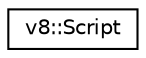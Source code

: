 digraph "Graphical Class Hierarchy"
{
  edge [fontname="Helvetica",fontsize="10",labelfontname="Helvetica",labelfontsize="10"];
  node [fontname="Helvetica",fontsize="10",shape=record];
  rankdir="LR";
  Node1 [label="v8::Script",height=0.2,width=0.4,color="black", fillcolor="white", style="filled",URL="$classv8_1_1Script.html"];
}

